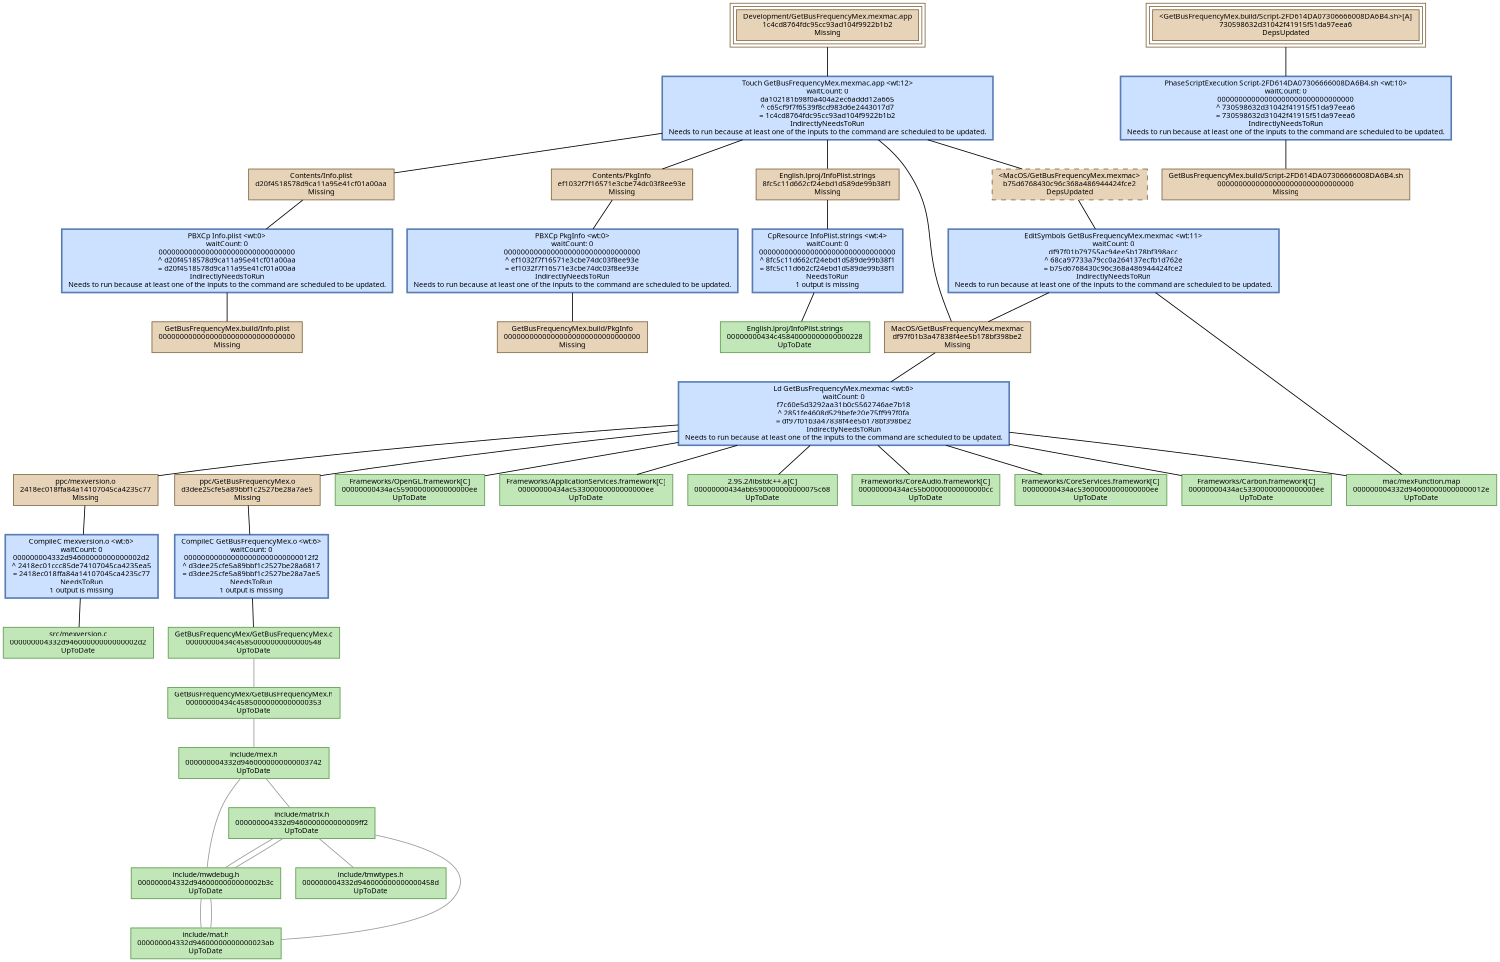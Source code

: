 digraph GetBusFrequencyMex {
   size = "10.000000,8.500000";
   concentrate = false;

   node [ shape = box, style = filled, color = "0.3 0.5 0.6", fillcolor = "0.3 0.2 0.9", fontname = "Monaco", fontsize = "9" ];
   n00001 [ label = "Development/GetBusFrequencyMex.mexmac.app\n1c4cd8764fdc95cc93ad104f9922b1b2\nMissing", color = "0.1 0.5 0.5", fillcolor = "0.1 0.2 0.9", peripheries = 3 ];
   n00002 [ label = "Contents/Info.plist\nd20f4518578d9ca11a95e41cf01a00aa\nMissing", color = "0.1 0.5 0.5", fillcolor = "0.1 0.2 0.9" ];
   n00003 [ label = "GetBusFrequencyMex.build/Info.plist\n00000000000000000000000000000000\nMissing", color = "0.1 0.5 0.5", fillcolor = "0.1 0.2 0.9" ];
   n00004 [ label = "Contents/PkgInfo\nef1032f7f16571e3cbe74dc03f8ee93e\nMissing", color = "0.1 0.5 0.5", fillcolor = "0.1 0.2 0.9" ];
   n00005 [ label = "GetBusFrequencyMex.build/PkgInfo\n00000000000000000000000000000000\nMissing", color = "0.1 0.5 0.5", fillcolor = "0.1 0.2 0.9" ];
   n00006 [ label = "English.lproj/InfoPlist.strings\n8fc5c11d662cf24ebd1d589de99b38f1\nMissing", color = "0.1 0.5 0.5", fillcolor = "0.1 0.2 0.9" ];
   n00007 [ label = "English.lproj/InfoPlist.strings\n00000000434c45840000000000000228\nUpToDate" ];
   n00008 [ label = "ppc/mexversion.o\n2418ec018ffa84a14107045ca4235c77\nMissing", color = "0.1 0.5 0.5", fillcolor = "0.1 0.2 0.9" ];
   n00009 [ label = "src/mexversion.c\n000000004332d94600000000000002d2\nUpToDate" ];
   n00010 [ label = "ppc/GetBusFrequencyMex.o\nd3dee25cfe5a89bbf1c2527be28a7ae5\nMissing", color = "0.1 0.5 0.5", fillcolor = "0.1 0.2 0.9" ];
   n00011 [ label = "GetBusFrequencyMex/GetBusFrequencyMex.c\n00000000434c45850000000000000548\nUpToDate" ];
   n00012 [ label = "MacOS/GetBusFrequencyMex.mexmac\ndf97f01b3a47838f4ee5b178bf398be2\nMissing", color = "0.1 0.5 0.5", fillcolor = "0.1 0.2 0.9" ];
   n00013 [ label = "Frameworks/OpenGL.framework[C]\n00000000434ac55900000000000000ee\nUpToDate" ];
   n00014 [ label = "Frameworks/ApplicationServices.framework[C]\n00000000434ac53300000000000000ee\nUpToDate" ];
   n00015 [ label = "2.95.2/libstdc++.a[C]\n00000000434abb590000000000075c68\nUpToDate" ];
   n00016 [ label = "Frameworks/CoreAudio.framework[C]\n00000000434ac55b00000000000000cc\nUpToDate" ];
   n00017 [ label = "Frameworks/CoreServices.framework[C]\n00000000434ac53600000000000000ee\nUpToDate" ];
   n00018 [ label = "Frameworks/Carbon.framework[C]\n00000000434ac53300000000000000ee\nUpToDate" ];
   n00019 [ label = "mac/mexFunction.map\n000000004332d946000000000000012e\nUpToDate" ];
   n00020 [ label = "<GetBusFrequencyMex.build/Script-2FD614DA07306666008DA6B4.sh>[A]\n730598632d31042f41915f51da97eea6\nDepsUpdated", color = "0.1 0.5 0.5", fillcolor = "0.1 0.2 0.9", peripheries = 3 ];
   n00021 [ label = "GetBusFrequencyMex.build/Script-2FD614DA07306666008DA6B4.sh\n00000000000000000000000000000000\nMissing", color = "0.1 0.5 0.5", fillcolor = "0.1 0.2 0.9" ];
   n00022 [ label = "<MacOS/GetBusFrequencyMex.mexmac>\nb75d6768430c96c368a486944424fce2\nDepsUpdated", color = "0.1 0.5 0.5", fillcolor = "0.1 0.2 0.9", style = "filled,dashed" ];
   n00023 [ label = "GetBusFrequencyMex/GetBusFrequencyMex.h\n00000000434c45850000000000000353\nUpToDate" ];
   n00024 [ label = "include/mex.h\n000000004332d9460000000000003742\nUpToDate" ];
   n00025 [ label = "include/matrix.h\n000000004332d9460000000000009ff2\nUpToDate" ];
   n00026 [ label = "include/mwdebug.h\n000000004332d9460000000000002b3c\nUpToDate" ];
   n00027 [ label = "include/tmwtypes.h\n000000004332d946000000000000458d\nUpToDate" ];
   n00028 [ label = "include/mat.h\n000000004332d94600000000000023ab\nUpToDate" ];

   node [ shape = box, style = "filled,bold", color = "0.7 0.5 0.7", fillcolor = "0.7 0.2 1.0", fontname = "Monaco", fontsize = "9" ];
   c00001 [ label = "PBXCp Info.plist <wt:0>\nwaitCount: 0\n00000000000000000000000000000000\n^ d20f4518578d9ca11a95e41cf01a00aa\n= d20f4518578d9ca11a95e41cf01a00aa\nIndirectlyNeedsToRun\nNeeds to run because at least one of the inputs to the command are scheduled to be updated.", color = "0.6 0.5 0.7", fillcolor = "0.6 0.2 1.0" ];
   c00002 [ label = "PBXCp PkgInfo <wt:0>\nwaitCount: 0\n00000000000000000000000000000000\n^ ef1032f7f16571e3cbe74dc03f8ee93e\n= ef1032f7f16571e3cbe74dc03f8ee93e\nIndirectlyNeedsToRun\nNeeds to run because at least one of the inputs to the command are scheduled to be updated.", color = "0.6 0.5 0.7", fillcolor = "0.6 0.2 1.0" ];
   c00003 [ label = "CpResource InfoPlist.strings <wt:4>\nwaitCount: 0\n00000000000000000000000000000000\n^ 8fc5c11d662cf24ebd1d589de99b38f1\n= 8fc5c11d662cf24ebd1d589de99b38f1\nNeedsToRun\n1 output is missing", color = "0.6 0.5 0.7", fillcolor = "0.6 0.2 1.0" ];
   c00004 [ label = "CompileC mexversion.o <wt:6>\nwaitCount: 0\n000000004332d94600000000000002d2\n^ 2418ec01ccc85de74107045ca4235ea5\n= 2418ec018ffa84a14107045ca4235c77\nNeedsToRun\n1 output is missing", color = "0.6 0.5 0.7", fillcolor = "0.6 0.2 1.0" ];
   c00005 [ label = "CompileC GetBusFrequencyMex.o <wt:6>\nwaitCount: 0\n000000000000000000000000000012f2\n^ d3dee25cfe5a89bbf1c2527be28a6817\n= d3dee25cfe5a89bbf1c2527be28a7ae5\nNeedsToRun\n1 output is missing", color = "0.6 0.5 0.7", fillcolor = "0.6 0.2 1.0" ];
   c00006 [ label = "Ld GetBusFrequencyMex.mexmac <wt:6>\nwaitCount: 0\nf7c60e5d3292aa31b0c5562746ae7b18\n^ 2851fe4608d529befe20e75ff997f0fa\n= df97f01b3a47838f4ee5b178bf398be2\nIndirectlyNeedsToRun\nNeeds to run because at least one of the inputs to the command are scheduled to be updated.", color = "0.6 0.5 0.7", fillcolor = "0.6 0.2 1.0" ];
   c00007 [ label = "PhaseScriptExecution Script-2FD614DA07306666008DA6B4.sh <wt:10>\nwaitCount: 0\n00000000000000000000000000000000\n^ 730598632d31042f41915f51da97eea6\n= 730598632d31042f41915f51da97eea6\nIndirectlyNeedsToRun\nNeeds to run because at least one of the inputs to the command are scheduled to be updated.", color = "0.6 0.5 0.7", fillcolor = "0.6 0.2 1.0" ];
   c00008 [ label = "EditSymbols GetBusFrequencyMex.mexmac <wt:11>\nwaitCount: 0\ndf97f01b79755ac94ee5b178bf398acc\n^ 68ca97733a79cc0a264137ecfb1d762e\n= b75d6768430c96c368a486944424fce2\nIndirectlyNeedsToRun\nNeeds to run because at least one of the inputs to the command are scheduled to be updated.", color = "0.6 0.5 0.7", fillcolor = "0.6 0.2 1.0" ];
   c00009 [ label = "Touch GetBusFrequencyMex.mexmac.app <wt:12>\nwaitCount: 0\nda102181b98f0a404a2ec6addd12a665\n^ c65cf9f7f6539f8cd983d6e2443017d7\n= 1c4cd8764fdc95cc93ad104f9922b1b2\nIndirectlyNeedsToRun\nNeeds to run because at least one of the inputs to the command are scheduled to be updated.", color = "0.6 0.5 0.7", fillcolor = "0.6 0.2 1.0" ];

   edge [ style = solid, color = black, arrowhead = none, arrowtail = normal ];
   n00001 -> { c00009 };
   n00002 -> { c00001 };
   n00004 -> { c00002 };
   n00006 -> { c00003 };
   n00008 -> { c00004 };
   n00010 -> { c00005 };
   n00012 -> { c00006 };
   n00020 -> { c00007 };
   n00022 -> { c00008 };
   c00001 -> { n00003 };
   c00002 -> { n00005 n00005 };
   c00003 -> { n00007 n00007 };
   c00004 -> { n00009 };
   c00005 -> { n00011 };
   c00006 -> { n00008 n00010 n00013 n00014 n00015 n00016 n00017 n00018 n00019 };
   c00007 -> { n00021 };
   c00008 -> { n00012 n00019 };
   c00009 -> { n00002 n00004 n00006 n00012 n00022 };

   edge [ style = solid, color = gray60, arrowhead = none, arrowtail = normal ];
   n00011 -> { n00023 };
   n00023 -> { n00024 };
   n00024 -> { n00025 n00025 n00026 };
   n00025 -> { n00027 n00026 };
   n00026 -> { n00025 n00028 };
   n00028 -> { n00025 n00026 };
}
